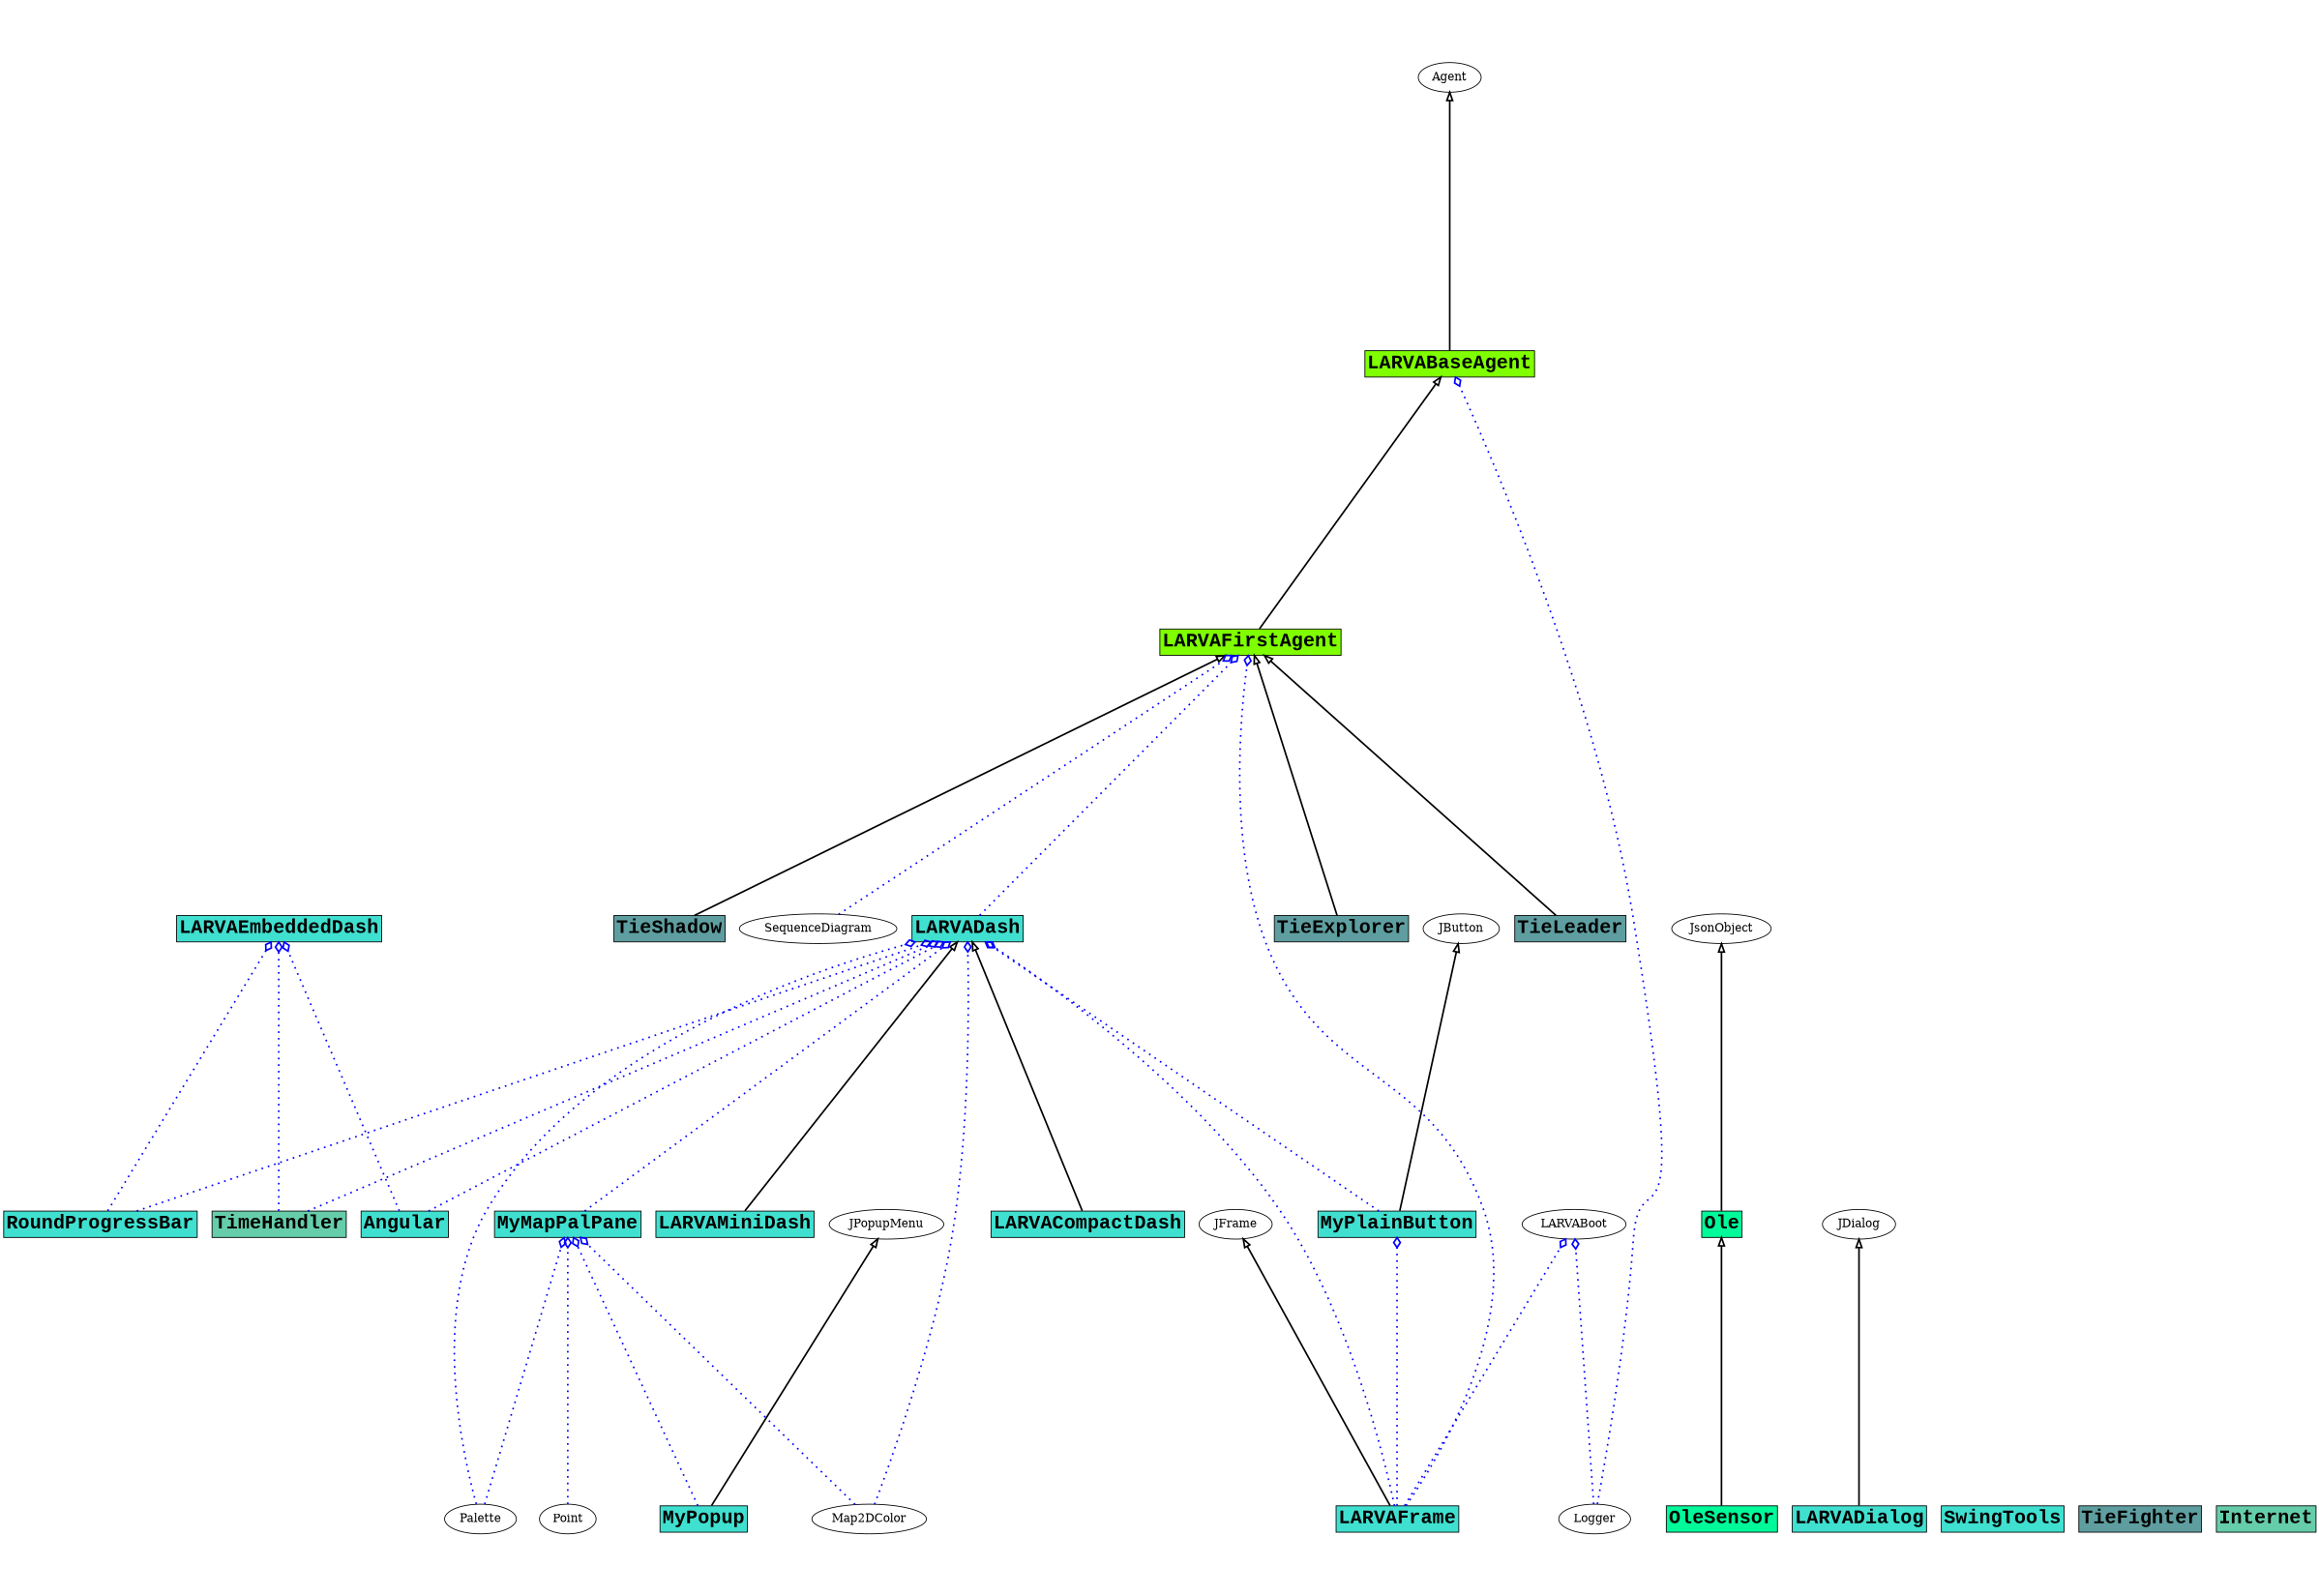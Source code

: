 digraph graphname {
     rankdir="BT"
dpi=1200
ratio="fill";
 size="16,11!";
 margin=0;
LARVABaseAgent LARVABaseAgent [shape=plain, label=<<table border="0" cellborder="1" cellspacing="0"><tr><td bgcolor="Chartreuse"><FONT face="Courier New" POINT-SIZE= "24"><b>LARVABaseAgent</b></FONT></td></tr>
</table>>]
LARVAFirstAgent LARVAFirstAgent [shape=plain, label=<<table border="0" cellborder="1" cellspacing="0"><tr><td bgcolor="Chartreuse"><FONT face="Courier New" POINT-SIZE= "24"><b>LARVAFirstAgent</b></FONT></td></tr>
</table>>]
Ole Ole [shape=plain, label=<<table border="0" cellborder="1" cellspacing="0"><tr><td bgcolor="MediumSpringGreen"><FONT face="Courier New" POINT-SIZE= "24"><b>Ole</b></FONT></td></tr>
</table>>]
OleSensor OleSensor [shape=plain, label=<<table border="0" cellborder="1" cellspacing="0"><tr><td bgcolor="MediumSpringGreen"><FONT face="Courier New" POINT-SIZE= "24"><b>OleSensor</b></FONT></td></tr>
</table>>]
Angular Angular [shape=plain, label=<<table border="0" cellborder="1" cellspacing="0"><tr><td bgcolor="Turquoise"><FONT face="Courier New" POINT-SIZE= "24"><b>Angular</b></FONT></td></tr>
</table>>]
LARVACompactDash LARVACompactDash [shape=plain, label=<<table border="0" cellborder="1" cellspacing="0"><tr><td bgcolor="Turquoise"><FONT face="Courier New" POINT-SIZE= "24"><b>LARVACompactDash</b></FONT></td></tr>
</table>>]
LARVADash LARVADash [shape=plain, label=<<table border="0" cellborder="1" cellspacing="0"><tr><td bgcolor="Turquoise"><FONT face="Courier New" POINT-SIZE= "24"><b>LARVADash</b></FONT></td></tr>
</table>>]
LARVADialog LARVADialog [shape=plain, label=<<table border="0" cellborder="1" cellspacing="0"><tr><td bgcolor="Turquoise"><FONT face="Courier New" POINT-SIZE= "24"><b>LARVADialog</b></FONT></td></tr>
</table>>]
LARVAEmbeddedDash LARVAEmbeddedDash [shape=plain, label=<<table border="0" cellborder="1" cellspacing="0"><tr><td bgcolor="Turquoise"><FONT face="Courier New" POINT-SIZE= "24"><b>LARVAEmbeddedDash</b></FONT></td></tr>
</table>>]
LARVAFrame LARVAFrame [shape=plain, label=<<table border="0" cellborder="1" cellspacing="0"><tr><td bgcolor="Turquoise"><FONT face="Courier New" POINT-SIZE= "24"><b>LARVAFrame</b></FONT></td></tr>
</table>>]
LARVAMiniDash LARVAMiniDash [shape=plain, label=<<table border="0" cellborder="1" cellspacing="0"><tr><td bgcolor="Turquoise"><FONT face="Courier New" POINT-SIZE= "24"><b>LARVAMiniDash</b></FONT></td></tr>
</table>>]
MyMapPalPane MyMapPalPane [shape=plain, label=<<table border="0" cellborder="1" cellspacing="0"><tr><td bgcolor="Turquoise"><FONT face="Courier New" POINT-SIZE= "24"><b>MyMapPalPane</b></FONT></td></tr>
</table>>]
MyPlainButton MyPlainButton [shape=plain, label=<<table border="0" cellborder="1" cellspacing="0"><tr><td bgcolor="Turquoise"><FONT face="Courier New" POINT-SIZE= "24"><b>MyPlainButton</b></FONT></td></tr>
</table>>]
MyPopup MyPopup [shape=plain, label=<<table border="0" cellborder="1" cellspacing="0"><tr><td bgcolor="Turquoise"><FONT face="Courier New" POINT-SIZE= "24"><b>MyPopup</b></FONT></td></tr>
</table>>]
RoundProgressBar RoundProgressBar [shape=plain, label=<<table border="0" cellborder="1" cellspacing="0"><tr><td bgcolor="Turquoise"><FONT face="Courier New" POINT-SIZE= "24"><b>RoundProgressBar</b></FONT></td></tr>
</table>>]
SwingTools SwingTools [shape=plain, label=<<table border="0" cellborder="1" cellspacing="0"><tr><td bgcolor="Turquoise"><FONT face="Courier New" POINT-SIZE= "24"><b>SwingTools</b></FONT></td></tr>
</table>>]
TieExplorer TieExplorer [shape=plain, label=<<table border="0" cellborder="1" cellspacing="0"><tr><td bgcolor="CadetBlue"><FONT face="Courier New" POINT-SIZE= "24"><b>TieExplorer</b></FONT></td></tr>
</table>>]
TieFighter TieFighter [shape=plain, label=<<table border="0" cellborder="1" cellspacing="0"><tr><td bgcolor="CadetBlue"><FONT face="Courier New" POINT-SIZE= "24"><b>TieFighter</b></FONT></td></tr>
</table>>]
TieLeader TieLeader [shape=plain, label=<<table border="0" cellborder="1" cellspacing="0"><tr><td bgcolor="CadetBlue"><FONT face="Courier New" POINT-SIZE= "24"><b>TieLeader</b></FONT></td></tr>
</table>>]
TieShadow TieShadow [shape=plain, label=<<table border="0" cellborder="1" cellspacing="0"><tr><td bgcolor="CadetBlue"><FONT face="Courier New" POINT-SIZE= "24"><b>TieShadow</b></FONT></td></tr>
</table>>]
Internet Internet [shape=plain, label=<<table border="0" cellborder="1" cellspacing="0"><tr><td bgcolor="MediumAquaMarine"><FONT face="Courier New" POINT-SIZE= "24"><b>Internet</b></FONT></td></tr>
</table>>]
TimeHandler TimeHandler [shape=plain, label=<<table border="0" cellborder="1" cellspacing="0"><tr><td bgcolor="MediumAquaMarine"><FONT face="Courier New" POINT-SIZE= "24"><b>TimeHandler</b></FONT></td></tr>
</table>>]
LARVABaseAgent -> Agent [arrowhead=onormal, penwidth=2, color=black]
TieExplorer -> LARVAFirstAgent [arrowhead=onormal, penwidth=2, color=black]
TieLeader -> LARVAFirstAgent [arrowhead=onormal, penwidth=2, color=black]
TieShadow -> LARVAFirstAgent [arrowhead=onormal, penwidth=2, color=black]
MyPlainButton -> JButton [arrowhead=onormal, penwidth=2, color=black]
Ole -> JsonObject [arrowhead=onormal, penwidth=2, color=black]
OleSensor -> Ole [arrowhead=onormal, penwidth=2, color=black]
LARVACompactDash -> LARVADash [arrowhead=onormal, penwidth=2, color=black]
LARVAMiniDash -> LARVADash [arrowhead=onormal, penwidth=2, color=black]
MyPopup -> JPopupMenu [arrowhead=onormal, penwidth=2, color=black]
LARVAFirstAgent -> LARVABaseAgent [arrowhead=onormal, penwidth=2, color=black]
LARVAFrame -> JFrame [arrowhead=onormal, penwidth=2, color=black]
LARVADialog -> JDialog [arrowhead=onormal, penwidth=2, color=black]
LARVAFrame -> LARVADash [style=dotted,arrowhead=odiamond, penwidth=2,color=blue]
MyPlainButton -> LARVADash [style=dotted,arrowhead=odiamond, penwidth=2,color=blue]
MyMapPalPane -> LARVADash [style=dotted,arrowhead=odiamond, penwidth=2,color=blue]
Map2DColor -> LARVADash [style=dotted,arrowhead=odiamond, penwidth=2,color=blue]
RoundProgressBar -> LARVADash [style=dotted,arrowhead=odiamond, penwidth=2,color=blue]
Angular -> LARVADash [style=dotted,arrowhead=odiamond, penwidth=2,color=blue]
TimeHandler -> LARVADash [style=dotted,arrowhead=odiamond, penwidth=2,color=blue]
Palette -> LARVADash [style=dotted,arrowhead=odiamond, penwidth=2,color=blue]
Map2DColor -> MyMapPalPane [style=dotted,arrowhead=odiamond, penwidth=2,color=blue]
Palette -> MyMapPalPane [style=dotted,arrowhead=odiamond, penwidth=2,color=blue]
MyPopup -> MyMapPalPane [style=dotted,arrowhead=odiamond, penwidth=2,color=blue]
Point -> MyMapPalPane [style=dotted,arrowhead=odiamond, penwidth=2,color=blue]
Logger -> LARVABoot [style=dotted,arrowhead=odiamond, penwidth=2,color=blue]
LARVAFrame -> LARVABoot [style=dotted,arrowhead=odiamond, penwidth=2,color=blue]
Logger -> LARVABaseAgent [style=dotted,arrowhead=odiamond, penwidth=2,color=blue]
LARVAFrame -> MyPlainButton [style=dotted,arrowhead=odiamond, penwidth=2,color=blue]
RoundProgressBar -> LARVAEmbeddedDash [style=dotted,arrowhead=odiamond, penwidth=2,color=blue]
Angular -> LARVAEmbeddedDash [style=dotted,arrowhead=odiamond, penwidth=2,color=blue]
TimeHandler -> LARVAEmbeddedDash [style=dotted,arrowhead=odiamond, penwidth=2,color=blue]
LARVAFrame -> LARVAFirstAgent [style=dotted,arrowhead=odiamond, penwidth=2,color=blue]
LARVADash -> LARVAFirstAgent [style=dotted,arrowhead=odiamond, penwidth=2,color=blue]
SequenceDiagram -> LARVAFirstAgent [style=dotted,arrowhead=odiamond, penwidth=2,color=blue]
}
